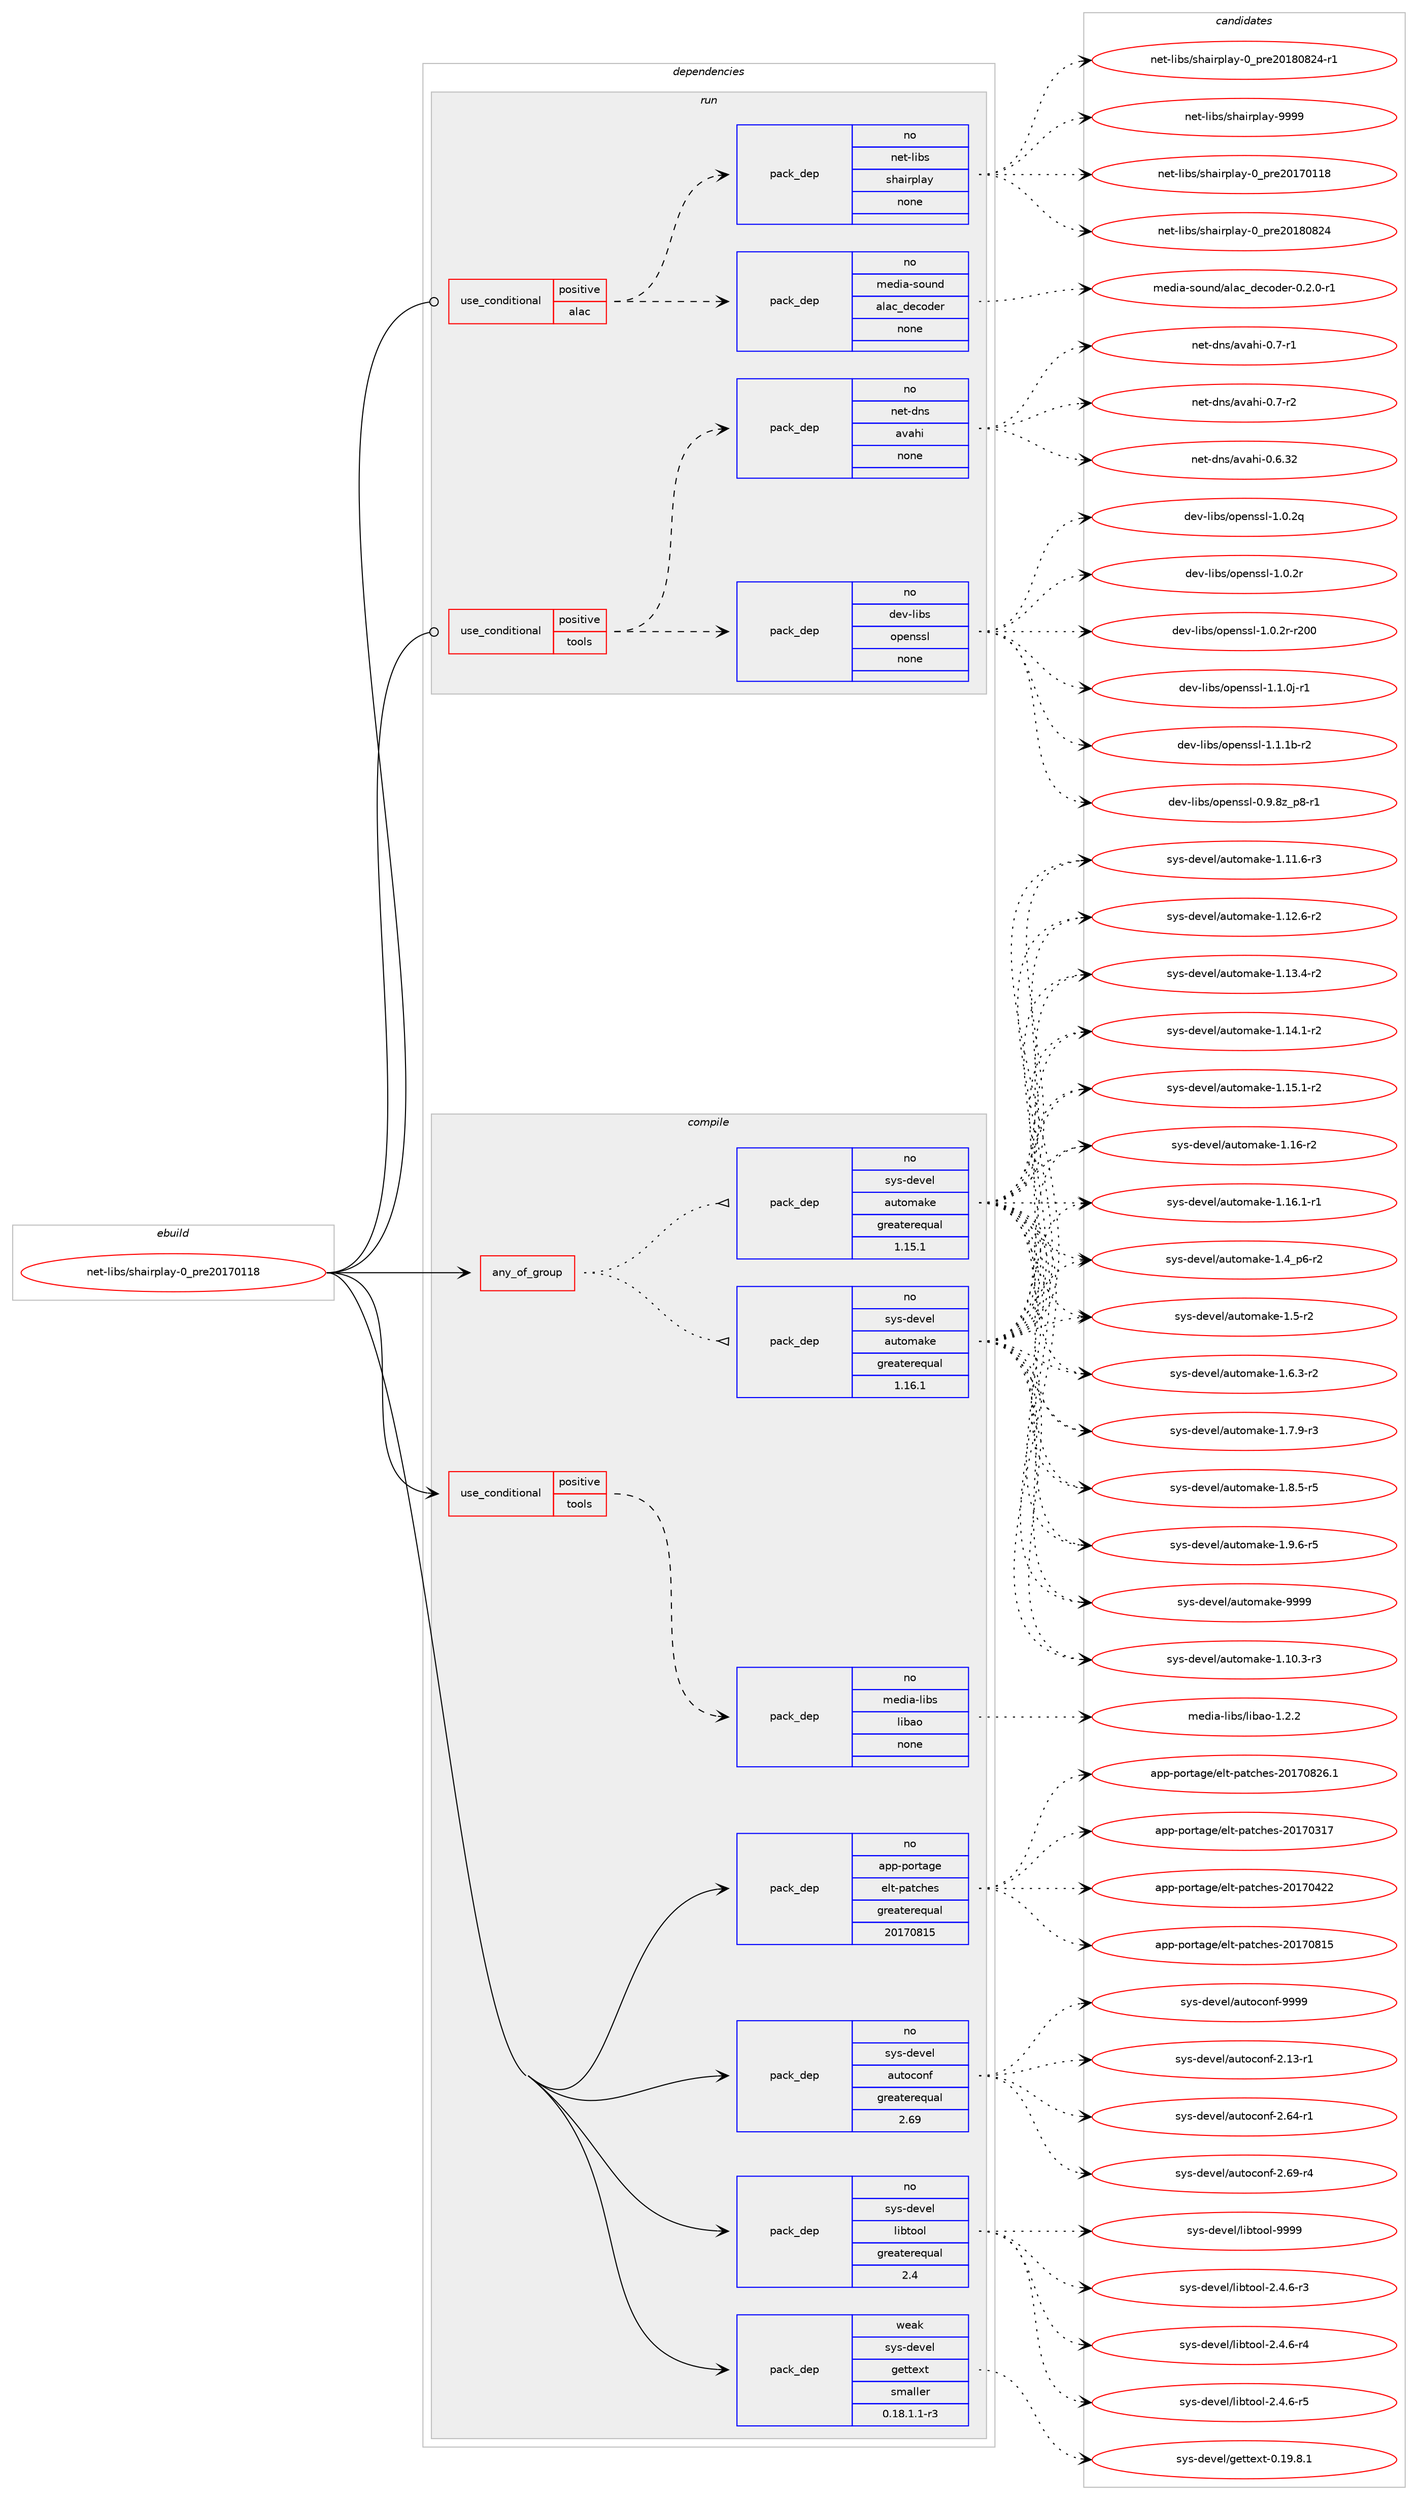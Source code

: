 digraph prolog {

# *************
# Graph options
# *************

newrank=true;
concentrate=true;
compound=true;
graph [rankdir=LR,fontname=Helvetica,fontsize=10,ranksep=1.5];#, ranksep=2.5, nodesep=0.2];
edge  [arrowhead=vee];
node  [fontname=Helvetica,fontsize=10];

# **********
# The ebuild
# **********

subgraph cluster_leftcol {
color=gray;
rank=same;
label=<<i>ebuild</i>>;
id [label="net-libs/shairplay-0_pre20170118", color=red, width=4, href="../net-libs/shairplay-0_pre20170118.svg"];
}

# ****************
# The dependencies
# ****************

subgraph cluster_midcol {
color=gray;
label=<<i>dependencies</i>>;
subgraph cluster_compile {
fillcolor="#eeeeee";
style=filled;
label=<<i>compile</i>>;
subgraph any26206 {
dependency1661969 [label=<<TABLE BORDER="0" CELLBORDER="1" CELLSPACING="0" CELLPADDING="4"><TR><TD CELLPADDING="10">any_of_group</TD></TR></TABLE>>, shape=none, color=red];subgraph pack1188186 {
dependency1661970 [label=<<TABLE BORDER="0" CELLBORDER="1" CELLSPACING="0" CELLPADDING="4" WIDTH="220"><TR><TD ROWSPAN="6" CELLPADDING="30">pack_dep</TD></TR><TR><TD WIDTH="110">no</TD></TR><TR><TD>sys-devel</TD></TR><TR><TD>automake</TD></TR><TR><TD>greaterequal</TD></TR><TR><TD>1.16.1</TD></TR></TABLE>>, shape=none, color=blue];
}
dependency1661969:e -> dependency1661970:w [weight=20,style="dotted",arrowhead="oinv"];
subgraph pack1188187 {
dependency1661971 [label=<<TABLE BORDER="0" CELLBORDER="1" CELLSPACING="0" CELLPADDING="4" WIDTH="220"><TR><TD ROWSPAN="6" CELLPADDING="30">pack_dep</TD></TR><TR><TD WIDTH="110">no</TD></TR><TR><TD>sys-devel</TD></TR><TR><TD>automake</TD></TR><TR><TD>greaterequal</TD></TR><TR><TD>1.15.1</TD></TR></TABLE>>, shape=none, color=blue];
}
dependency1661969:e -> dependency1661971:w [weight=20,style="dotted",arrowhead="oinv"];
}
id:e -> dependency1661969:w [weight=20,style="solid",arrowhead="vee"];
subgraph cond446789 {
dependency1661972 [label=<<TABLE BORDER="0" CELLBORDER="1" CELLSPACING="0" CELLPADDING="4"><TR><TD ROWSPAN="3" CELLPADDING="10">use_conditional</TD></TR><TR><TD>positive</TD></TR><TR><TD>tools</TD></TR></TABLE>>, shape=none, color=red];
subgraph pack1188188 {
dependency1661973 [label=<<TABLE BORDER="0" CELLBORDER="1" CELLSPACING="0" CELLPADDING="4" WIDTH="220"><TR><TD ROWSPAN="6" CELLPADDING="30">pack_dep</TD></TR><TR><TD WIDTH="110">no</TD></TR><TR><TD>media-libs</TD></TR><TR><TD>libao</TD></TR><TR><TD>none</TD></TR><TR><TD></TD></TR></TABLE>>, shape=none, color=blue];
}
dependency1661972:e -> dependency1661973:w [weight=20,style="dashed",arrowhead="vee"];
}
id:e -> dependency1661972:w [weight=20,style="solid",arrowhead="vee"];
subgraph pack1188189 {
dependency1661974 [label=<<TABLE BORDER="0" CELLBORDER="1" CELLSPACING="0" CELLPADDING="4" WIDTH="220"><TR><TD ROWSPAN="6" CELLPADDING="30">pack_dep</TD></TR><TR><TD WIDTH="110">no</TD></TR><TR><TD>app-portage</TD></TR><TR><TD>elt-patches</TD></TR><TR><TD>greaterequal</TD></TR><TR><TD>20170815</TD></TR></TABLE>>, shape=none, color=blue];
}
id:e -> dependency1661974:w [weight=20,style="solid",arrowhead="vee"];
subgraph pack1188190 {
dependency1661975 [label=<<TABLE BORDER="0" CELLBORDER="1" CELLSPACING="0" CELLPADDING="4" WIDTH="220"><TR><TD ROWSPAN="6" CELLPADDING="30">pack_dep</TD></TR><TR><TD WIDTH="110">no</TD></TR><TR><TD>sys-devel</TD></TR><TR><TD>autoconf</TD></TR><TR><TD>greaterequal</TD></TR><TR><TD>2.69</TD></TR></TABLE>>, shape=none, color=blue];
}
id:e -> dependency1661975:w [weight=20,style="solid",arrowhead="vee"];
subgraph pack1188191 {
dependency1661976 [label=<<TABLE BORDER="0" CELLBORDER="1" CELLSPACING="0" CELLPADDING="4" WIDTH="220"><TR><TD ROWSPAN="6" CELLPADDING="30">pack_dep</TD></TR><TR><TD WIDTH="110">no</TD></TR><TR><TD>sys-devel</TD></TR><TR><TD>libtool</TD></TR><TR><TD>greaterequal</TD></TR><TR><TD>2.4</TD></TR></TABLE>>, shape=none, color=blue];
}
id:e -> dependency1661976:w [weight=20,style="solid",arrowhead="vee"];
subgraph pack1188192 {
dependency1661977 [label=<<TABLE BORDER="0" CELLBORDER="1" CELLSPACING="0" CELLPADDING="4" WIDTH="220"><TR><TD ROWSPAN="6" CELLPADDING="30">pack_dep</TD></TR><TR><TD WIDTH="110">weak</TD></TR><TR><TD>sys-devel</TD></TR><TR><TD>gettext</TD></TR><TR><TD>smaller</TD></TR><TR><TD>0.18.1.1-r3</TD></TR></TABLE>>, shape=none, color=blue];
}
id:e -> dependency1661977:w [weight=20,style="solid",arrowhead="vee"];
}
subgraph cluster_compileandrun {
fillcolor="#eeeeee";
style=filled;
label=<<i>compile and run</i>>;
}
subgraph cluster_run {
fillcolor="#eeeeee";
style=filled;
label=<<i>run</i>>;
subgraph cond446790 {
dependency1661978 [label=<<TABLE BORDER="0" CELLBORDER="1" CELLSPACING="0" CELLPADDING="4"><TR><TD ROWSPAN="3" CELLPADDING="10">use_conditional</TD></TR><TR><TD>positive</TD></TR><TR><TD>alac</TD></TR></TABLE>>, shape=none, color=red];
subgraph pack1188193 {
dependency1661979 [label=<<TABLE BORDER="0" CELLBORDER="1" CELLSPACING="0" CELLPADDING="4" WIDTH="220"><TR><TD ROWSPAN="6" CELLPADDING="30">pack_dep</TD></TR><TR><TD WIDTH="110">no</TD></TR><TR><TD>media-sound</TD></TR><TR><TD>alac_decoder</TD></TR><TR><TD>none</TD></TR><TR><TD></TD></TR></TABLE>>, shape=none, color=blue];
}
dependency1661978:e -> dependency1661979:w [weight=20,style="dashed",arrowhead="vee"];
subgraph pack1188194 {
dependency1661980 [label=<<TABLE BORDER="0" CELLBORDER="1" CELLSPACING="0" CELLPADDING="4" WIDTH="220"><TR><TD ROWSPAN="6" CELLPADDING="30">pack_dep</TD></TR><TR><TD WIDTH="110">no</TD></TR><TR><TD>net-libs</TD></TR><TR><TD>shairplay</TD></TR><TR><TD>none</TD></TR><TR><TD></TD></TR></TABLE>>, shape=none, color=blue];
}
dependency1661978:e -> dependency1661980:w [weight=20,style="dashed",arrowhead="vee"];
}
id:e -> dependency1661978:w [weight=20,style="solid",arrowhead="odot"];
subgraph cond446791 {
dependency1661981 [label=<<TABLE BORDER="0" CELLBORDER="1" CELLSPACING="0" CELLPADDING="4"><TR><TD ROWSPAN="3" CELLPADDING="10">use_conditional</TD></TR><TR><TD>positive</TD></TR><TR><TD>tools</TD></TR></TABLE>>, shape=none, color=red];
subgraph pack1188195 {
dependency1661982 [label=<<TABLE BORDER="0" CELLBORDER="1" CELLSPACING="0" CELLPADDING="4" WIDTH="220"><TR><TD ROWSPAN="6" CELLPADDING="30">pack_dep</TD></TR><TR><TD WIDTH="110">no</TD></TR><TR><TD>dev-libs</TD></TR><TR><TD>openssl</TD></TR><TR><TD>none</TD></TR><TR><TD></TD></TR></TABLE>>, shape=none, color=blue];
}
dependency1661981:e -> dependency1661982:w [weight=20,style="dashed",arrowhead="vee"];
subgraph pack1188196 {
dependency1661983 [label=<<TABLE BORDER="0" CELLBORDER="1" CELLSPACING="0" CELLPADDING="4" WIDTH="220"><TR><TD ROWSPAN="6" CELLPADDING="30">pack_dep</TD></TR><TR><TD WIDTH="110">no</TD></TR><TR><TD>net-dns</TD></TR><TR><TD>avahi</TD></TR><TR><TD>none</TD></TR><TR><TD></TD></TR></TABLE>>, shape=none, color=blue];
}
dependency1661981:e -> dependency1661983:w [weight=20,style="dashed",arrowhead="vee"];
}
id:e -> dependency1661981:w [weight=20,style="solid",arrowhead="odot"];
}
}

# **************
# The candidates
# **************

subgraph cluster_choices {
rank=same;
color=gray;
label=<<i>candidates</i>>;

subgraph choice1188186 {
color=black;
nodesep=1;
choice11512111545100101118101108479711711611110997107101454946494846514511451 [label="sys-devel/automake-1.10.3-r3", color=red, width=4,href="../sys-devel/automake-1.10.3-r3.svg"];
choice11512111545100101118101108479711711611110997107101454946494946544511451 [label="sys-devel/automake-1.11.6-r3", color=red, width=4,href="../sys-devel/automake-1.11.6-r3.svg"];
choice11512111545100101118101108479711711611110997107101454946495046544511450 [label="sys-devel/automake-1.12.6-r2", color=red, width=4,href="../sys-devel/automake-1.12.6-r2.svg"];
choice11512111545100101118101108479711711611110997107101454946495146524511450 [label="sys-devel/automake-1.13.4-r2", color=red, width=4,href="../sys-devel/automake-1.13.4-r2.svg"];
choice11512111545100101118101108479711711611110997107101454946495246494511450 [label="sys-devel/automake-1.14.1-r2", color=red, width=4,href="../sys-devel/automake-1.14.1-r2.svg"];
choice11512111545100101118101108479711711611110997107101454946495346494511450 [label="sys-devel/automake-1.15.1-r2", color=red, width=4,href="../sys-devel/automake-1.15.1-r2.svg"];
choice1151211154510010111810110847971171161111099710710145494649544511450 [label="sys-devel/automake-1.16-r2", color=red, width=4,href="../sys-devel/automake-1.16-r2.svg"];
choice11512111545100101118101108479711711611110997107101454946495446494511449 [label="sys-devel/automake-1.16.1-r1", color=red, width=4,href="../sys-devel/automake-1.16.1-r1.svg"];
choice115121115451001011181011084797117116111109971071014549465295112544511450 [label="sys-devel/automake-1.4_p6-r2", color=red, width=4,href="../sys-devel/automake-1.4_p6-r2.svg"];
choice11512111545100101118101108479711711611110997107101454946534511450 [label="sys-devel/automake-1.5-r2", color=red, width=4,href="../sys-devel/automake-1.5-r2.svg"];
choice115121115451001011181011084797117116111109971071014549465446514511450 [label="sys-devel/automake-1.6.3-r2", color=red, width=4,href="../sys-devel/automake-1.6.3-r2.svg"];
choice115121115451001011181011084797117116111109971071014549465546574511451 [label="sys-devel/automake-1.7.9-r3", color=red, width=4,href="../sys-devel/automake-1.7.9-r3.svg"];
choice115121115451001011181011084797117116111109971071014549465646534511453 [label="sys-devel/automake-1.8.5-r5", color=red, width=4,href="../sys-devel/automake-1.8.5-r5.svg"];
choice115121115451001011181011084797117116111109971071014549465746544511453 [label="sys-devel/automake-1.9.6-r5", color=red, width=4,href="../sys-devel/automake-1.9.6-r5.svg"];
choice115121115451001011181011084797117116111109971071014557575757 [label="sys-devel/automake-9999", color=red, width=4,href="../sys-devel/automake-9999.svg"];
dependency1661970:e -> choice11512111545100101118101108479711711611110997107101454946494846514511451:w [style=dotted,weight="100"];
dependency1661970:e -> choice11512111545100101118101108479711711611110997107101454946494946544511451:w [style=dotted,weight="100"];
dependency1661970:e -> choice11512111545100101118101108479711711611110997107101454946495046544511450:w [style=dotted,weight="100"];
dependency1661970:e -> choice11512111545100101118101108479711711611110997107101454946495146524511450:w [style=dotted,weight="100"];
dependency1661970:e -> choice11512111545100101118101108479711711611110997107101454946495246494511450:w [style=dotted,weight="100"];
dependency1661970:e -> choice11512111545100101118101108479711711611110997107101454946495346494511450:w [style=dotted,weight="100"];
dependency1661970:e -> choice1151211154510010111810110847971171161111099710710145494649544511450:w [style=dotted,weight="100"];
dependency1661970:e -> choice11512111545100101118101108479711711611110997107101454946495446494511449:w [style=dotted,weight="100"];
dependency1661970:e -> choice115121115451001011181011084797117116111109971071014549465295112544511450:w [style=dotted,weight="100"];
dependency1661970:e -> choice11512111545100101118101108479711711611110997107101454946534511450:w [style=dotted,weight="100"];
dependency1661970:e -> choice115121115451001011181011084797117116111109971071014549465446514511450:w [style=dotted,weight="100"];
dependency1661970:e -> choice115121115451001011181011084797117116111109971071014549465546574511451:w [style=dotted,weight="100"];
dependency1661970:e -> choice115121115451001011181011084797117116111109971071014549465646534511453:w [style=dotted,weight="100"];
dependency1661970:e -> choice115121115451001011181011084797117116111109971071014549465746544511453:w [style=dotted,weight="100"];
dependency1661970:e -> choice115121115451001011181011084797117116111109971071014557575757:w [style=dotted,weight="100"];
}
subgraph choice1188187 {
color=black;
nodesep=1;
choice11512111545100101118101108479711711611110997107101454946494846514511451 [label="sys-devel/automake-1.10.3-r3", color=red, width=4,href="../sys-devel/automake-1.10.3-r3.svg"];
choice11512111545100101118101108479711711611110997107101454946494946544511451 [label="sys-devel/automake-1.11.6-r3", color=red, width=4,href="../sys-devel/automake-1.11.6-r3.svg"];
choice11512111545100101118101108479711711611110997107101454946495046544511450 [label="sys-devel/automake-1.12.6-r2", color=red, width=4,href="../sys-devel/automake-1.12.6-r2.svg"];
choice11512111545100101118101108479711711611110997107101454946495146524511450 [label="sys-devel/automake-1.13.4-r2", color=red, width=4,href="../sys-devel/automake-1.13.4-r2.svg"];
choice11512111545100101118101108479711711611110997107101454946495246494511450 [label="sys-devel/automake-1.14.1-r2", color=red, width=4,href="../sys-devel/automake-1.14.1-r2.svg"];
choice11512111545100101118101108479711711611110997107101454946495346494511450 [label="sys-devel/automake-1.15.1-r2", color=red, width=4,href="../sys-devel/automake-1.15.1-r2.svg"];
choice1151211154510010111810110847971171161111099710710145494649544511450 [label="sys-devel/automake-1.16-r2", color=red, width=4,href="../sys-devel/automake-1.16-r2.svg"];
choice11512111545100101118101108479711711611110997107101454946495446494511449 [label="sys-devel/automake-1.16.1-r1", color=red, width=4,href="../sys-devel/automake-1.16.1-r1.svg"];
choice115121115451001011181011084797117116111109971071014549465295112544511450 [label="sys-devel/automake-1.4_p6-r2", color=red, width=4,href="../sys-devel/automake-1.4_p6-r2.svg"];
choice11512111545100101118101108479711711611110997107101454946534511450 [label="sys-devel/automake-1.5-r2", color=red, width=4,href="../sys-devel/automake-1.5-r2.svg"];
choice115121115451001011181011084797117116111109971071014549465446514511450 [label="sys-devel/automake-1.6.3-r2", color=red, width=4,href="../sys-devel/automake-1.6.3-r2.svg"];
choice115121115451001011181011084797117116111109971071014549465546574511451 [label="sys-devel/automake-1.7.9-r3", color=red, width=4,href="../sys-devel/automake-1.7.9-r3.svg"];
choice115121115451001011181011084797117116111109971071014549465646534511453 [label="sys-devel/automake-1.8.5-r5", color=red, width=4,href="../sys-devel/automake-1.8.5-r5.svg"];
choice115121115451001011181011084797117116111109971071014549465746544511453 [label="sys-devel/automake-1.9.6-r5", color=red, width=4,href="../sys-devel/automake-1.9.6-r5.svg"];
choice115121115451001011181011084797117116111109971071014557575757 [label="sys-devel/automake-9999", color=red, width=4,href="../sys-devel/automake-9999.svg"];
dependency1661971:e -> choice11512111545100101118101108479711711611110997107101454946494846514511451:w [style=dotted,weight="100"];
dependency1661971:e -> choice11512111545100101118101108479711711611110997107101454946494946544511451:w [style=dotted,weight="100"];
dependency1661971:e -> choice11512111545100101118101108479711711611110997107101454946495046544511450:w [style=dotted,weight="100"];
dependency1661971:e -> choice11512111545100101118101108479711711611110997107101454946495146524511450:w [style=dotted,weight="100"];
dependency1661971:e -> choice11512111545100101118101108479711711611110997107101454946495246494511450:w [style=dotted,weight="100"];
dependency1661971:e -> choice11512111545100101118101108479711711611110997107101454946495346494511450:w [style=dotted,weight="100"];
dependency1661971:e -> choice1151211154510010111810110847971171161111099710710145494649544511450:w [style=dotted,weight="100"];
dependency1661971:e -> choice11512111545100101118101108479711711611110997107101454946495446494511449:w [style=dotted,weight="100"];
dependency1661971:e -> choice115121115451001011181011084797117116111109971071014549465295112544511450:w [style=dotted,weight="100"];
dependency1661971:e -> choice11512111545100101118101108479711711611110997107101454946534511450:w [style=dotted,weight="100"];
dependency1661971:e -> choice115121115451001011181011084797117116111109971071014549465446514511450:w [style=dotted,weight="100"];
dependency1661971:e -> choice115121115451001011181011084797117116111109971071014549465546574511451:w [style=dotted,weight="100"];
dependency1661971:e -> choice115121115451001011181011084797117116111109971071014549465646534511453:w [style=dotted,weight="100"];
dependency1661971:e -> choice115121115451001011181011084797117116111109971071014549465746544511453:w [style=dotted,weight="100"];
dependency1661971:e -> choice115121115451001011181011084797117116111109971071014557575757:w [style=dotted,weight="100"];
}
subgraph choice1188188 {
color=black;
nodesep=1;
choice109101100105974510810598115471081059897111454946504650 [label="media-libs/libao-1.2.2", color=red, width=4,href="../media-libs/libao-1.2.2.svg"];
dependency1661973:e -> choice109101100105974510810598115471081059897111454946504650:w [style=dotted,weight="100"];
}
subgraph choice1188189 {
color=black;
nodesep=1;
choice97112112451121111141169710310147101108116451129711699104101115455048495548514955 [label="app-portage/elt-patches-20170317", color=red, width=4,href="../app-portage/elt-patches-20170317.svg"];
choice97112112451121111141169710310147101108116451129711699104101115455048495548525050 [label="app-portage/elt-patches-20170422", color=red, width=4,href="../app-portage/elt-patches-20170422.svg"];
choice97112112451121111141169710310147101108116451129711699104101115455048495548564953 [label="app-portage/elt-patches-20170815", color=red, width=4,href="../app-portage/elt-patches-20170815.svg"];
choice971121124511211111411697103101471011081164511297116991041011154550484955485650544649 [label="app-portage/elt-patches-20170826.1", color=red, width=4,href="../app-portage/elt-patches-20170826.1.svg"];
dependency1661974:e -> choice97112112451121111141169710310147101108116451129711699104101115455048495548514955:w [style=dotted,weight="100"];
dependency1661974:e -> choice97112112451121111141169710310147101108116451129711699104101115455048495548525050:w [style=dotted,weight="100"];
dependency1661974:e -> choice97112112451121111141169710310147101108116451129711699104101115455048495548564953:w [style=dotted,weight="100"];
dependency1661974:e -> choice971121124511211111411697103101471011081164511297116991041011154550484955485650544649:w [style=dotted,weight="100"];
}
subgraph choice1188190 {
color=black;
nodesep=1;
choice1151211154510010111810110847971171161119911111010245504649514511449 [label="sys-devel/autoconf-2.13-r1", color=red, width=4,href="../sys-devel/autoconf-2.13-r1.svg"];
choice1151211154510010111810110847971171161119911111010245504654524511449 [label="sys-devel/autoconf-2.64-r1", color=red, width=4,href="../sys-devel/autoconf-2.64-r1.svg"];
choice1151211154510010111810110847971171161119911111010245504654574511452 [label="sys-devel/autoconf-2.69-r4", color=red, width=4,href="../sys-devel/autoconf-2.69-r4.svg"];
choice115121115451001011181011084797117116111991111101024557575757 [label="sys-devel/autoconf-9999", color=red, width=4,href="../sys-devel/autoconf-9999.svg"];
dependency1661975:e -> choice1151211154510010111810110847971171161119911111010245504649514511449:w [style=dotted,weight="100"];
dependency1661975:e -> choice1151211154510010111810110847971171161119911111010245504654524511449:w [style=dotted,weight="100"];
dependency1661975:e -> choice1151211154510010111810110847971171161119911111010245504654574511452:w [style=dotted,weight="100"];
dependency1661975:e -> choice115121115451001011181011084797117116111991111101024557575757:w [style=dotted,weight="100"];
}
subgraph choice1188191 {
color=black;
nodesep=1;
choice1151211154510010111810110847108105981161111111084550465246544511451 [label="sys-devel/libtool-2.4.6-r3", color=red, width=4,href="../sys-devel/libtool-2.4.6-r3.svg"];
choice1151211154510010111810110847108105981161111111084550465246544511452 [label="sys-devel/libtool-2.4.6-r4", color=red, width=4,href="../sys-devel/libtool-2.4.6-r4.svg"];
choice1151211154510010111810110847108105981161111111084550465246544511453 [label="sys-devel/libtool-2.4.6-r5", color=red, width=4,href="../sys-devel/libtool-2.4.6-r5.svg"];
choice1151211154510010111810110847108105981161111111084557575757 [label="sys-devel/libtool-9999", color=red, width=4,href="../sys-devel/libtool-9999.svg"];
dependency1661976:e -> choice1151211154510010111810110847108105981161111111084550465246544511451:w [style=dotted,weight="100"];
dependency1661976:e -> choice1151211154510010111810110847108105981161111111084550465246544511452:w [style=dotted,weight="100"];
dependency1661976:e -> choice1151211154510010111810110847108105981161111111084550465246544511453:w [style=dotted,weight="100"];
dependency1661976:e -> choice1151211154510010111810110847108105981161111111084557575757:w [style=dotted,weight="100"];
}
subgraph choice1188192 {
color=black;
nodesep=1;
choice1151211154510010111810110847103101116116101120116454846495746564649 [label="sys-devel/gettext-0.19.8.1", color=red, width=4,href="../sys-devel/gettext-0.19.8.1.svg"];
dependency1661977:e -> choice1151211154510010111810110847103101116116101120116454846495746564649:w [style=dotted,weight="100"];
}
subgraph choice1188193 {
color=black;
nodesep=1;
choice10910110010597451151111171101004797108979995100101991111001011144548465046484511449 [label="media-sound/alac_decoder-0.2.0-r1", color=red, width=4,href="../media-sound/alac_decoder-0.2.0-r1.svg"];
dependency1661979:e -> choice10910110010597451151111171101004797108979995100101991111001011144548465046484511449:w [style=dotted,weight="100"];
}
subgraph choice1188194 {
color=black;
nodesep=1;
choice11010111645108105981154711510497105114112108971214548951121141015048495548494956 [label="net-libs/shairplay-0_pre20170118", color=red, width=4,href="../net-libs/shairplay-0_pre20170118.svg"];
choice11010111645108105981154711510497105114112108971214548951121141015048495648565052 [label="net-libs/shairplay-0_pre20180824", color=red, width=4,href="../net-libs/shairplay-0_pre20180824.svg"];
choice110101116451081059811547115104971051141121089712145489511211410150484956485650524511449 [label="net-libs/shairplay-0_pre20180824-r1", color=red, width=4,href="../net-libs/shairplay-0_pre20180824-r1.svg"];
choice11010111645108105981154711510497105114112108971214557575757 [label="net-libs/shairplay-9999", color=red, width=4,href="../net-libs/shairplay-9999.svg"];
dependency1661980:e -> choice11010111645108105981154711510497105114112108971214548951121141015048495548494956:w [style=dotted,weight="100"];
dependency1661980:e -> choice11010111645108105981154711510497105114112108971214548951121141015048495648565052:w [style=dotted,weight="100"];
dependency1661980:e -> choice110101116451081059811547115104971051141121089712145489511211410150484956485650524511449:w [style=dotted,weight="100"];
dependency1661980:e -> choice11010111645108105981154711510497105114112108971214557575757:w [style=dotted,weight="100"];
}
subgraph choice1188195 {
color=black;
nodesep=1;
choice10010111845108105981154711111210111011511510845484657465612295112564511449 [label="dev-libs/openssl-0.9.8z_p8-r1", color=red, width=4,href="../dev-libs/openssl-0.9.8z_p8-r1.svg"];
choice100101118451081059811547111112101110115115108454946484650113 [label="dev-libs/openssl-1.0.2q", color=red, width=4,href="../dev-libs/openssl-1.0.2q.svg"];
choice100101118451081059811547111112101110115115108454946484650114 [label="dev-libs/openssl-1.0.2r", color=red, width=4,href="../dev-libs/openssl-1.0.2r.svg"];
choice10010111845108105981154711111210111011511510845494648465011445114504848 [label="dev-libs/openssl-1.0.2r-r200", color=red, width=4,href="../dev-libs/openssl-1.0.2r-r200.svg"];
choice1001011184510810598115471111121011101151151084549464946481064511449 [label="dev-libs/openssl-1.1.0j-r1", color=red, width=4,href="../dev-libs/openssl-1.1.0j-r1.svg"];
choice100101118451081059811547111112101110115115108454946494649984511450 [label="dev-libs/openssl-1.1.1b-r2", color=red, width=4,href="../dev-libs/openssl-1.1.1b-r2.svg"];
dependency1661982:e -> choice10010111845108105981154711111210111011511510845484657465612295112564511449:w [style=dotted,weight="100"];
dependency1661982:e -> choice100101118451081059811547111112101110115115108454946484650113:w [style=dotted,weight="100"];
dependency1661982:e -> choice100101118451081059811547111112101110115115108454946484650114:w [style=dotted,weight="100"];
dependency1661982:e -> choice10010111845108105981154711111210111011511510845494648465011445114504848:w [style=dotted,weight="100"];
dependency1661982:e -> choice1001011184510810598115471111121011101151151084549464946481064511449:w [style=dotted,weight="100"];
dependency1661982:e -> choice100101118451081059811547111112101110115115108454946494649984511450:w [style=dotted,weight="100"];
}
subgraph choice1188196 {
color=black;
nodesep=1;
choice1101011164510011011547971189710410545484654465150 [label="net-dns/avahi-0.6.32", color=red, width=4,href="../net-dns/avahi-0.6.32.svg"];
choice11010111645100110115479711897104105454846554511449 [label="net-dns/avahi-0.7-r1", color=red, width=4,href="../net-dns/avahi-0.7-r1.svg"];
choice11010111645100110115479711897104105454846554511450 [label="net-dns/avahi-0.7-r2", color=red, width=4,href="../net-dns/avahi-0.7-r2.svg"];
dependency1661983:e -> choice1101011164510011011547971189710410545484654465150:w [style=dotted,weight="100"];
dependency1661983:e -> choice11010111645100110115479711897104105454846554511449:w [style=dotted,weight="100"];
dependency1661983:e -> choice11010111645100110115479711897104105454846554511450:w [style=dotted,weight="100"];
}
}

}
